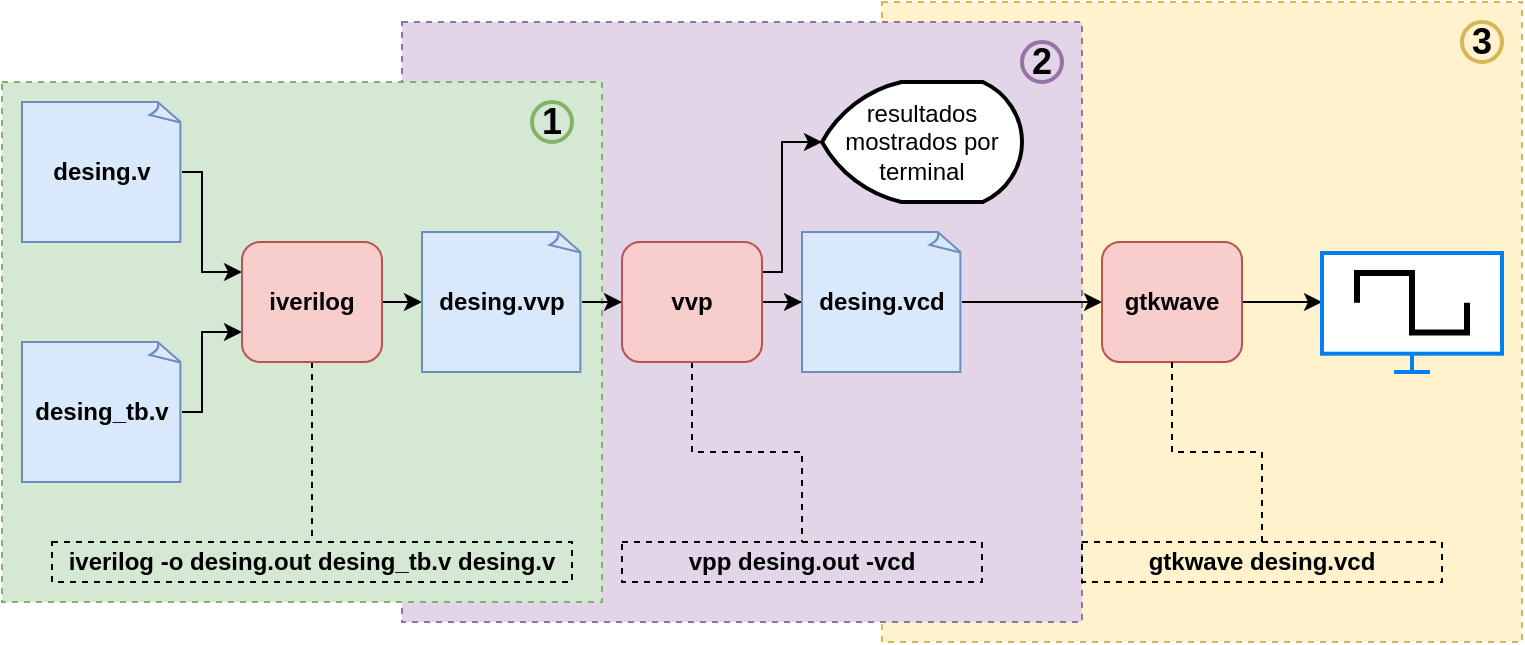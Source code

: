 <mxfile version="15.4.0" type="device"><diagram id="s2bqrVmzSkxLTPx21y1H" name="Page-1"><mxGraphModel dx="1102" dy="976" grid="1" gridSize="10" guides="1" tooltips="1" connect="1" arrows="1" fold="1" page="1" pageScale="1" pageWidth="1100" pageHeight="850" math="0" shadow="0"><root><mxCell id="0"/><mxCell id="1" parent="0"/><mxCell id="2ZtamjEUHLmdR1rHECqs-28" value="" style="rounded=0;whiteSpace=wrap;html=1;dashed=1;fillColor=#fff2cc;strokeColor=#d6b656;" parent="1" vertex="1"><mxGeometry x="520" y="70" width="320" height="320" as="geometry"/></mxCell><mxCell id="2ZtamjEUHLmdR1rHECqs-24" value="" style="rounded=0;whiteSpace=wrap;html=1;dashed=1;fillColor=#e1d5e7;strokeColor=#9673a6;" parent="1" vertex="1"><mxGeometry x="280" y="80" width="340" height="300" as="geometry"/></mxCell><mxCell id="2ZtamjEUHLmdR1rHECqs-23" value="" style="rounded=0;whiteSpace=wrap;html=1;dashed=1;fillColor=#d5e8d4;strokeColor=#82b366;" parent="1" vertex="1"><mxGeometry x="80" y="110" width="300" height="260" as="geometry"/></mxCell><mxCell id="2ZtamjEUHLmdR1rHECqs-5" style="edgeStyle=orthogonalEdgeStyle;rounded=0;orthogonalLoop=1;jettySize=auto;html=1;exitX=1;exitY=0.5;exitDx=0;exitDy=0;exitPerimeter=0;entryX=0;entryY=0.25;entryDx=0;entryDy=0;" parent="1" source="2ZtamjEUHLmdR1rHECqs-1" target="2ZtamjEUHLmdR1rHECqs-3" edge="1"><mxGeometry relative="1" as="geometry"><Array as="points"><mxPoint x="180" y="155"/><mxPoint x="180" y="205"/></Array></mxGeometry></mxCell><mxCell id="2ZtamjEUHLmdR1rHECqs-1" value="desing.v" style="whiteSpace=wrap;html=1;shape=mxgraph.basic.document;fillColor=#dae8fc;strokeColor=#6c8ebf;fontStyle=1" parent="1" vertex="1"><mxGeometry x="90" y="120" width="80" height="70" as="geometry"/></mxCell><mxCell id="2ZtamjEUHLmdR1rHECqs-4" style="edgeStyle=orthogonalEdgeStyle;rounded=0;orthogonalLoop=1;jettySize=auto;html=1;exitX=1;exitY=0.5;exitDx=0;exitDy=0;exitPerimeter=0;entryX=0;entryY=0.75;entryDx=0;entryDy=0;" parent="1" source="2ZtamjEUHLmdR1rHECqs-2" target="2ZtamjEUHLmdR1rHECqs-3" edge="1"><mxGeometry relative="1" as="geometry"><Array as="points"><mxPoint x="180" y="275"/><mxPoint x="180" y="235"/></Array></mxGeometry></mxCell><mxCell id="2ZtamjEUHLmdR1rHECqs-2" value="desing_tb.v" style="whiteSpace=wrap;html=1;shape=mxgraph.basic.document;fillColor=#dae8fc;strokeColor=#6c8ebf;fontStyle=1" parent="1" vertex="1"><mxGeometry x="90" y="240" width="80" height="70" as="geometry"/></mxCell><mxCell id="2ZtamjEUHLmdR1rHECqs-7" style="edgeStyle=orthogonalEdgeStyle;rounded=0;orthogonalLoop=1;jettySize=auto;html=1;exitX=1;exitY=0.5;exitDx=0;exitDy=0;entryX=0;entryY=0.5;entryDx=0;entryDy=0;entryPerimeter=0;" parent="1" source="2ZtamjEUHLmdR1rHECqs-3" target="2ZtamjEUHLmdR1rHECqs-6" edge="1"><mxGeometry relative="1" as="geometry"/></mxCell><mxCell id="2ZtamjEUHLmdR1rHECqs-21" style="edgeStyle=orthogonalEdgeStyle;rounded=0;orthogonalLoop=1;jettySize=auto;html=1;exitX=0.5;exitY=1;exitDx=0;exitDy=0;entryX=0.5;entryY=0;entryDx=0;entryDy=0;endArrow=none;endFill=0;dashed=1;" parent="1" source="2ZtamjEUHLmdR1rHECqs-3" target="2ZtamjEUHLmdR1rHECqs-19" edge="1"><mxGeometry relative="1" as="geometry"/></mxCell><mxCell id="2ZtamjEUHLmdR1rHECqs-3" value="iverilog" style="rounded=1;whiteSpace=wrap;html=1;fontStyle=1;fillColor=#f8cecc;strokeColor=#b85450;" parent="1" vertex="1"><mxGeometry x="200" y="190" width="70" height="60" as="geometry"/></mxCell><mxCell id="2ZtamjEUHLmdR1rHECqs-9" style="edgeStyle=orthogonalEdgeStyle;rounded=0;orthogonalLoop=1;jettySize=auto;html=1;exitX=1;exitY=0.5;exitDx=0;exitDy=0;exitPerimeter=0;" parent="1" source="2ZtamjEUHLmdR1rHECqs-6" target="2ZtamjEUHLmdR1rHECqs-8" edge="1"><mxGeometry relative="1" as="geometry"/></mxCell><mxCell id="2ZtamjEUHLmdR1rHECqs-6" value="desing.vvp" style="whiteSpace=wrap;html=1;shape=mxgraph.basic.document;fillColor=#dae8fc;strokeColor=#6c8ebf;fontStyle=1" parent="1" vertex="1"><mxGeometry x="290" y="185" width="80" height="70" as="geometry"/></mxCell><mxCell id="2ZtamjEUHLmdR1rHECqs-12" style="edgeStyle=orthogonalEdgeStyle;rounded=0;orthogonalLoop=1;jettySize=auto;html=1;exitX=1;exitY=0.5;exitDx=0;exitDy=0;" parent="1" source="2ZtamjEUHLmdR1rHECqs-8" target="2ZtamjEUHLmdR1rHECqs-10" edge="1"><mxGeometry relative="1" as="geometry"/></mxCell><mxCell id="2ZtamjEUHLmdR1rHECqs-13" style="edgeStyle=orthogonalEdgeStyle;rounded=0;orthogonalLoop=1;jettySize=auto;html=1;exitX=1;exitY=0.25;exitDx=0;exitDy=0;entryX=0;entryY=0.5;entryDx=0;entryDy=0;entryPerimeter=0;" parent="1" source="2ZtamjEUHLmdR1rHECqs-8" target="2ZtamjEUHLmdR1rHECqs-11" edge="1"><mxGeometry relative="1" as="geometry"><Array as="points"><mxPoint x="470" y="205"/><mxPoint x="470" y="140"/></Array></mxGeometry></mxCell><mxCell id="2ZtamjEUHLmdR1rHECqs-27" style="edgeStyle=orthogonalEdgeStyle;rounded=0;orthogonalLoop=1;jettySize=auto;html=1;exitX=0.5;exitY=1;exitDx=0;exitDy=0;entryX=0.5;entryY=0;entryDx=0;entryDy=0;dashed=1;endArrow=none;endFill=0;" parent="1" source="2ZtamjEUHLmdR1rHECqs-8" target="2ZtamjEUHLmdR1rHECqs-26" edge="1"><mxGeometry relative="1" as="geometry"/></mxCell><mxCell id="2ZtamjEUHLmdR1rHECqs-8" value="vvp" style="rounded=1;whiteSpace=wrap;html=1;fontStyle=1;fillColor=#f8cecc;strokeColor=#b85450;" parent="1" vertex="1"><mxGeometry x="390" y="190" width="70" height="60" as="geometry"/></mxCell><mxCell id="2ZtamjEUHLmdR1rHECqs-16" style="edgeStyle=orthogonalEdgeStyle;rounded=0;orthogonalLoop=1;jettySize=auto;html=1;exitX=1;exitY=0.5;exitDx=0;exitDy=0;exitPerimeter=0;entryX=0;entryY=0.5;entryDx=0;entryDy=0;" parent="1" source="2ZtamjEUHLmdR1rHECqs-10" target="2ZtamjEUHLmdR1rHECqs-15" edge="1"><mxGeometry relative="1" as="geometry"/></mxCell><mxCell id="2ZtamjEUHLmdR1rHECqs-10" value="desing.vcd" style="whiteSpace=wrap;html=1;shape=mxgraph.basic.document;fillColor=#dae8fc;strokeColor=#6c8ebf;fontStyle=1" parent="1" vertex="1"><mxGeometry x="480" y="185" width="80" height="70" as="geometry"/></mxCell><mxCell id="2ZtamjEUHLmdR1rHECqs-11" value="resultados mostrados por&lt;br&gt;terminal" style="strokeWidth=2;html=1;shape=mxgraph.flowchart.display;whiteSpace=wrap;" parent="1" vertex="1"><mxGeometry x="490" y="110" width="100" height="60" as="geometry"/></mxCell><mxCell id="2ZtamjEUHLmdR1rHECqs-35" style="edgeStyle=orthogonalEdgeStyle;rounded=0;orthogonalLoop=1;jettySize=auto;html=1;exitX=1;exitY=0.5;exitDx=0;exitDy=0;entryX=0;entryY=0.412;entryDx=0;entryDy=0;entryPerimeter=0;endArrow=classic;endFill=1;" parent="1" source="2ZtamjEUHLmdR1rHECqs-15" target="2ZtamjEUHLmdR1rHECqs-34" edge="1"><mxGeometry relative="1" as="geometry"/></mxCell><mxCell id="2ZtamjEUHLmdR1rHECqs-15" value="gtkwave" style="rounded=1;whiteSpace=wrap;html=1;fontStyle=1;fillColor=#f8cecc;strokeColor=#b85450;" parent="1" vertex="1"><mxGeometry x="630" y="190" width="70" height="60" as="geometry"/></mxCell><mxCell id="2ZtamjEUHLmdR1rHECqs-19" value="iverilog -o desing.out desing_tb.v desing.v" style="rounded=0;whiteSpace=wrap;html=1;gradientColor=none;dashed=1;fontStyle=1;fillColor=none;" parent="1" vertex="1"><mxGeometry x="105" y="340" width="260" height="20" as="geometry"/></mxCell><mxCell id="2ZtamjEUHLmdR1rHECqs-26" value="vpp desing.out -vcd" style="rounded=0;whiteSpace=wrap;html=1;gradientColor=none;dashed=1;fontStyle=1;fillColor=none;" parent="1" vertex="1"><mxGeometry x="390" y="340" width="180" height="20" as="geometry"/></mxCell><mxCell id="2ZtamjEUHLmdR1rHECqs-30" style="edgeStyle=orthogonalEdgeStyle;rounded=0;orthogonalLoop=1;jettySize=auto;html=1;exitX=0.5;exitY=0;exitDx=0;exitDy=0;entryX=0.5;entryY=1;entryDx=0;entryDy=0;dashed=1;endArrow=none;endFill=0;" parent="1" source="2ZtamjEUHLmdR1rHECqs-29" target="2ZtamjEUHLmdR1rHECqs-15" edge="1"><mxGeometry relative="1" as="geometry"/></mxCell><mxCell id="2ZtamjEUHLmdR1rHECqs-29" value="gtkwave desing.vcd" style="rounded=0;whiteSpace=wrap;html=1;gradientColor=none;dashed=1;fontStyle=1;fillColor=none;" parent="1" vertex="1"><mxGeometry x="620" y="340" width="180" height="20" as="geometry"/></mxCell><mxCell id="2ZtamjEUHLmdR1rHECqs-34" value="" style="html=1;verticalLabelPosition=bottom;align=center;labelBackgroundColor=#ffffff;verticalAlign=top;strokeWidth=2;strokeColor=#0080F0;shadow=0;dashed=0;shape=mxgraph.ios7.icons.monitor;fillColor=default;gradientColor=none;" parent="1" vertex="1"><mxGeometry x="740" y="195.5" width="90" height="59.5" as="geometry"/></mxCell><mxCell id="2ZtamjEUHLmdR1rHECqs-31" value="" style="pointerEvents=1;verticalLabelPosition=bottom;shadow=0;dashed=0;align=center;html=1;verticalAlign=top;shape=mxgraph.electrical.waveforms.square_wave;fillColor=none;gradientColor=none;strokeWidth=3;" parent="1" vertex="1"><mxGeometry x="757.5" y="205.5" width="55" height="29.75" as="geometry"/></mxCell><mxCell id="2ZtamjEUHLmdR1rHECqs-36" value="1" style="ellipse;whiteSpace=wrap;html=1;strokeWidth=2;fillColor=#d5e8d4;fontStyle=1;fontSize=18;strokeColor=#82b366;" parent="1" vertex="1"><mxGeometry x="345" y="120" width="20" height="20" as="geometry"/></mxCell><mxCell id="2ZtamjEUHLmdR1rHECqs-37" value="2" style="ellipse;whiteSpace=wrap;html=1;strokeWidth=2;fillColor=#e1d5e7;fontStyle=1;fontSize=18;strokeColor=#9673a6;" parent="1" vertex="1"><mxGeometry x="590" y="90" width="20" height="20" as="geometry"/></mxCell><mxCell id="2ZtamjEUHLmdR1rHECqs-38" value="3" style="ellipse;whiteSpace=wrap;html=1;strokeWidth=2;fillColor=#fff2cc;fontStyle=1;fontSize=18;strokeColor=#d6b656;" parent="1" vertex="1"><mxGeometry x="810" y="80" width="20" height="20" as="geometry"/></mxCell></root></mxGraphModel></diagram></mxfile>